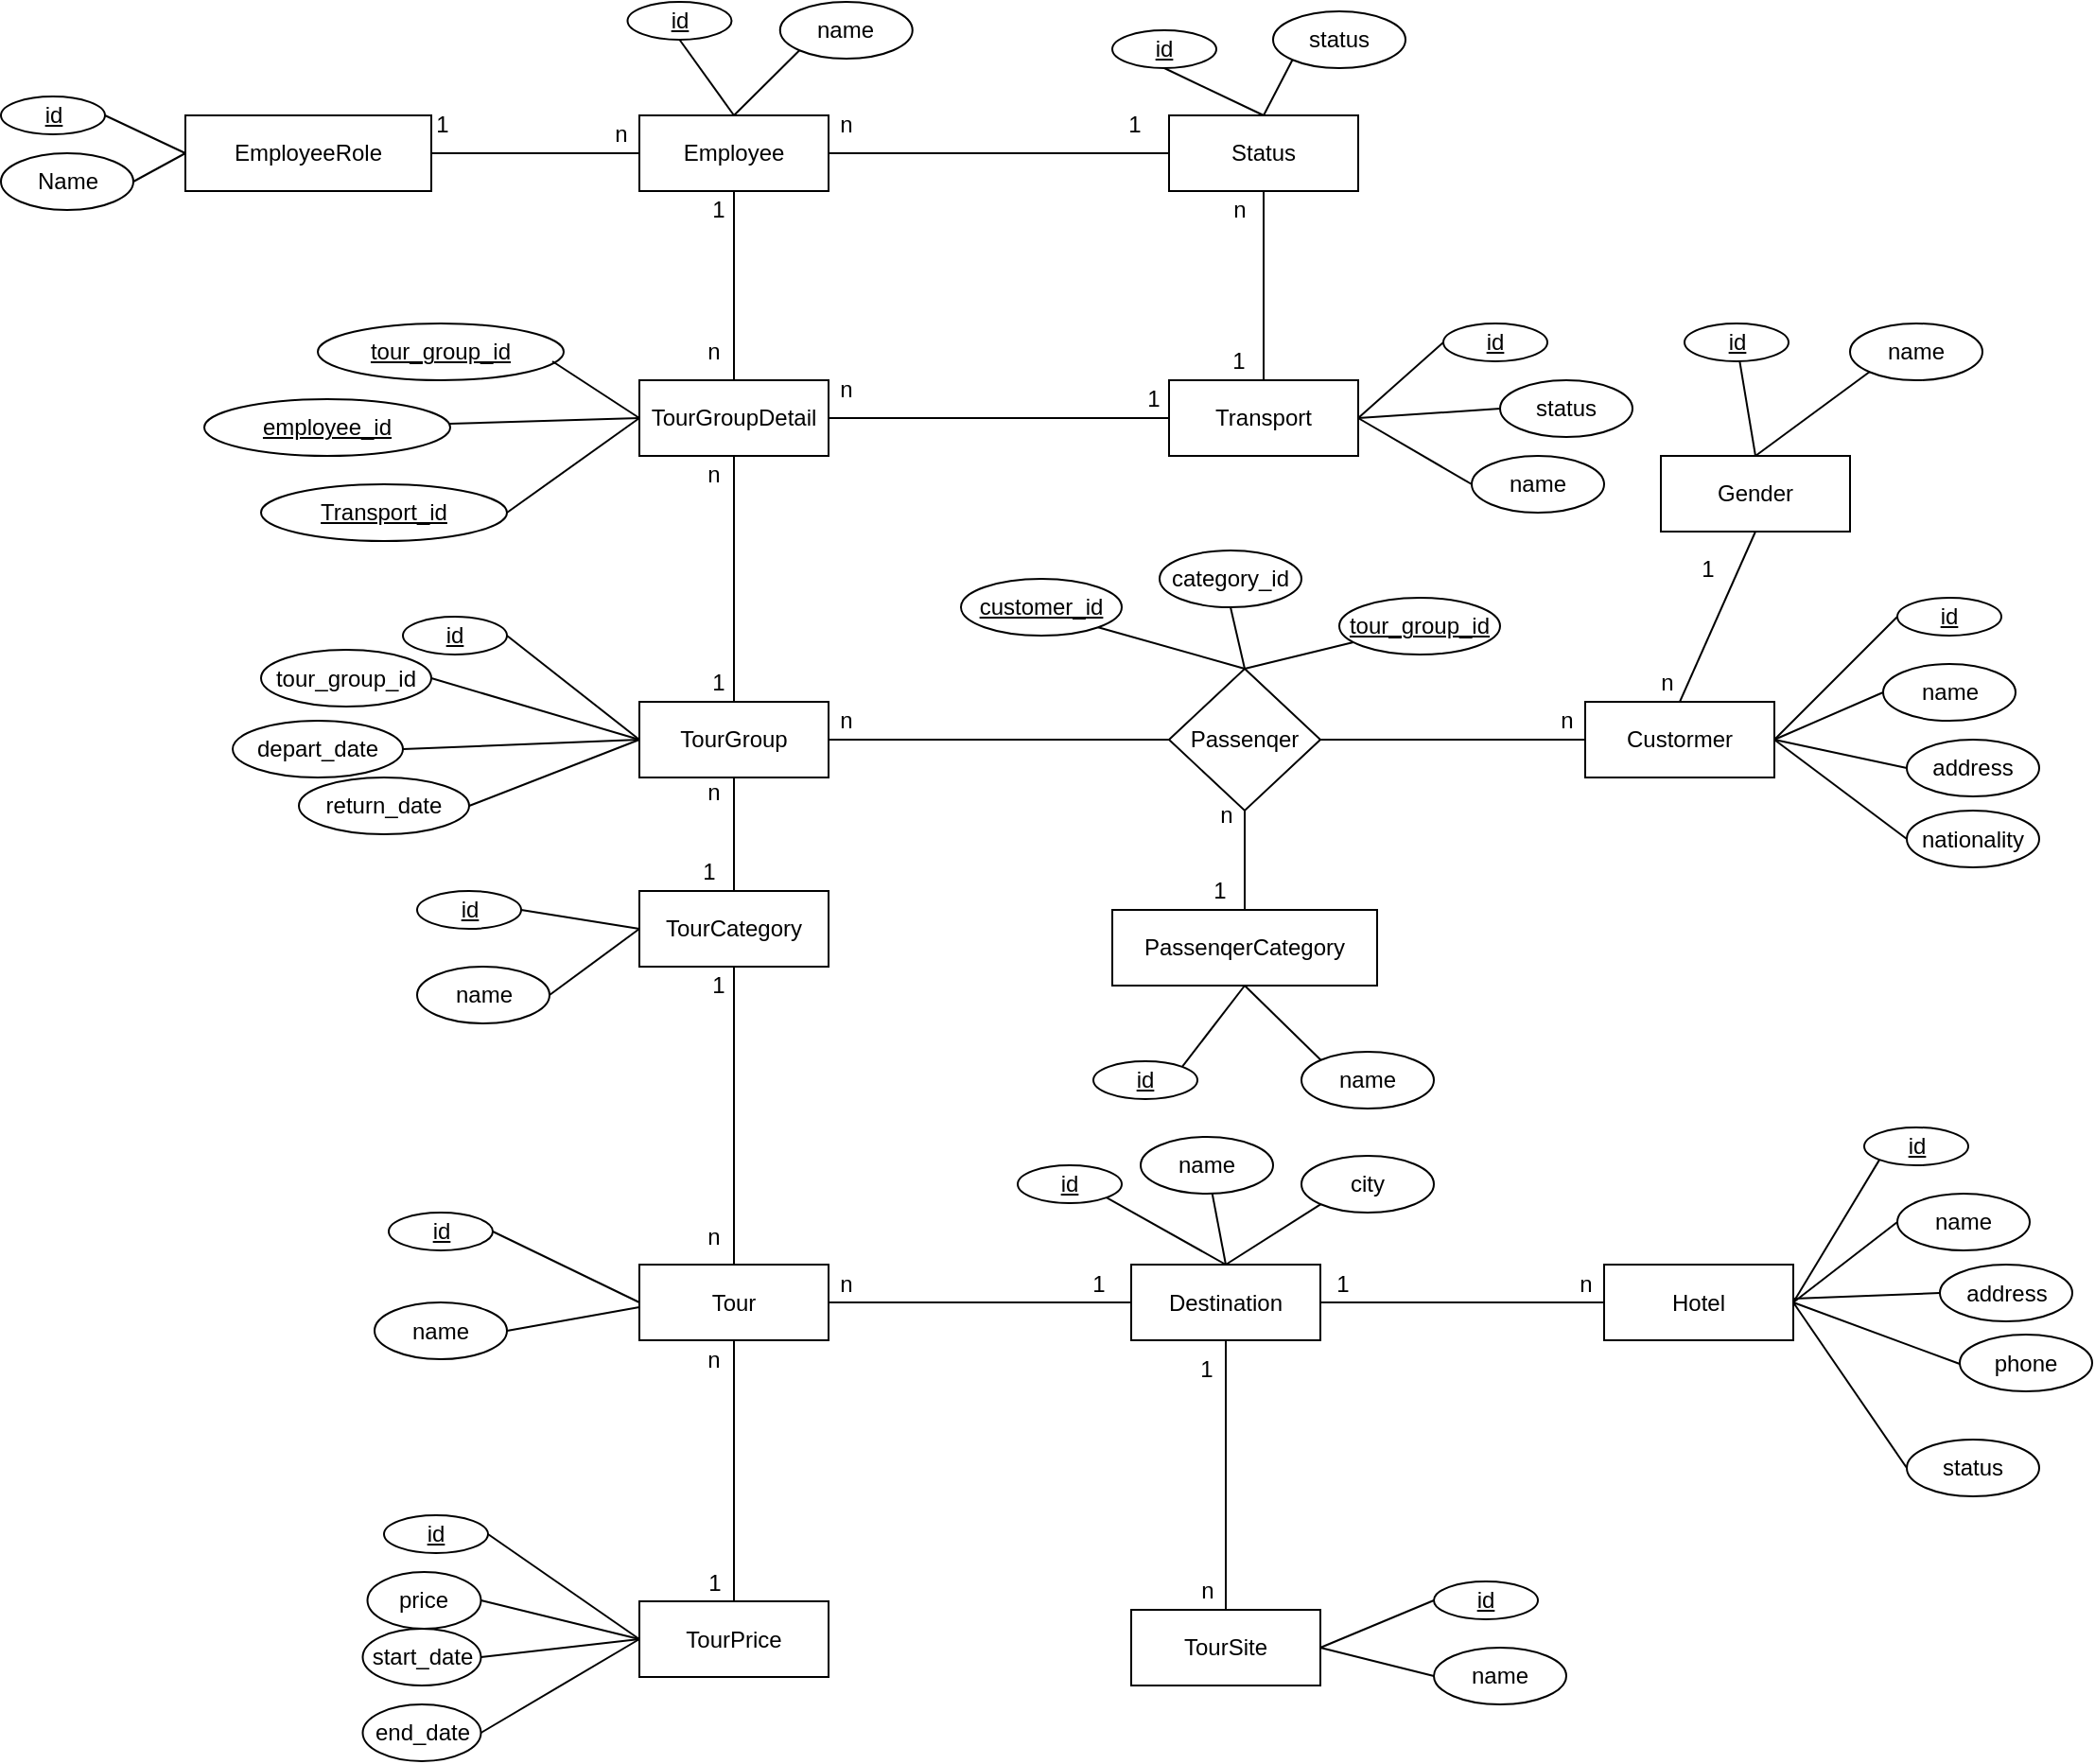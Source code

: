 <mxfile version="13.9.9" type="device"><diagram id="Nr73TptxRaMw00G4lvVd" name="Page-1"><mxGraphModel dx="2272" dy="832" grid="1" gridSize="10" guides="1" tooltips="1" connect="1" arrows="1" fold="1" page="1" pageScale="1" pageWidth="850" pageHeight="1100" math="0" shadow="0"><root><mxCell id="0"/><mxCell id="1" parent="0"/><mxCell id="Hb4fdN6In7-rIpk6vgz2-19" style="edgeStyle=orthogonalEdgeStyle;rounded=0;orthogonalLoop=1;jettySize=auto;html=1;endArrow=none;endFill=0;" edge="1" parent="1" source="Hb4fdN6In7-rIpk6vgz2-1" target="Hb4fdN6In7-rIpk6vgz2-3"><mxGeometry relative="1" as="geometry"/></mxCell><mxCell id="Hb4fdN6In7-rIpk6vgz2-1" value="EmployeeRole" style="rounded=0;whiteSpace=wrap;html=1;" vertex="1" parent="1"><mxGeometry x="-270" y="290" width="130" height="40" as="geometry"/></mxCell><mxCell id="Hb4fdN6In7-rIpk6vgz2-20" style="edgeStyle=orthogonalEdgeStyle;rounded=0;orthogonalLoop=1;jettySize=auto;html=1;entryX=0;entryY=0.5;entryDx=0;entryDy=0;endArrow=none;endFill=0;" edge="1" parent="1" source="Hb4fdN6In7-rIpk6vgz2-3" target="Hb4fdN6In7-rIpk6vgz2-6"><mxGeometry relative="1" as="geometry"/></mxCell><mxCell id="Hb4fdN6In7-rIpk6vgz2-21" style="edgeStyle=orthogonalEdgeStyle;rounded=0;orthogonalLoop=1;jettySize=auto;html=1;entryX=0.5;entryY=0;entryDx=0;entryDy=0;endArrow=none;endFill=0;" edge="1" parent="1" source="Hb4fdN6In7-rIpk6vgz2-3" target="Hb4fdN6In7-rIpk6vgz2-5"><mxGeometry relative="1" as="geometry"/></mxCell><mxCell id="Hb4fdN6In7-rIpk6vgz2-3" value="Employee" style="rounded=0;whiteSpace=wrap;html=1;" vertex="1" parent="1"><mxGeometry x="-30" y="290" width="100" height="40" as="geometry"/></mxCell><mxCell id="Hb4fdN6In7-rIpk6vgz2-22" style="edgeStyle=orthogonalEdgeStyle;rounded=0;orthogonalLoop=1;jettySize=auto;html=1;endArrow=none;endFill=0;" edge="1" parent="1" source="Hb4fdN6In7-rIpk6vgz2-5" target="Hb4fdN6In7-rIpk6vgz2-8"><mxGeometry relative="1" as="geometry"/></mxCell><mxCell id="Hb4fdN6In7-rIpk6vgz2-23" style="edgeStyle=orthogonalEdgeStyle;rounded=0;orthogonalLoop=1;jettySize=auto;html=1;endArrow=none;endFill=0;" edge="1" parent="1" source="Hb4fdN6In7-rIpk6vgz2-5" target="Hb4fdN6In7-rIpk6vgz2-7"><mxGeometry relative="1" as="geometry"/></mxCell><mxCell id="Hb4fdN6In7-rIpk6vgz2-5" value="TourGroupDetail" style="rounded=0;whiteSpace=wrap;html=1;" vertex="1" parent="1"><mxGeometry x="-30" y="430" width="100" height="40" as="geometry"/></mxCell><mxCell id="Hb4fdN6In7-rIpk6vgz2-6" value="Status" style="rounded=0;whiteSpace=wrap;html=1;" vertex="1" parent="1"><mxGeometry x="250" y="290" width="100" height="40" as="geometry"/></mxCell><mxCell id="Hb4fdN6In7-rIpk6vgz2-24" style="edgeStyle=orthogonalEdgeStyle;rounded=0;orthogonalLoop=1;jettySize=auto;html=1;endArrow=none;endFill=0;" edge="1" parent="1" source="Hb4fdN6In7-rIpk6vgz2-7" target="Hb4fdN6In7-rIpk6vgz2-6"><mxGeometry relative="1" as="geometry"/></mxCell><mxCell id="Hb4fdN6In7-rIpk6vgz2-7" value="Transport" style="rounded=0;whiteSpace=wrap;html=1;" vertex="1" parent="1"><mxGeometry x="250" y="430" width="100" height="40" as="geometry"/></mxCell><mxCell id="Hb4fdN6In7-rIpk6vgz2-96" style="edgeStyle=orthogonalEdgeStyle;rounded=0;orthogonalLoop=1;jettySize=auto;html=1;endArrow=none;endFill=0;" edge="1" parent="1" source="Hb4fdN6In7-rIpk6vgz2-8" target="Hb4fdN6In7-rIpk6vgz2-58"><mxGeometry relative="1" as="geometry"/></mxCell><mxCell id="Hb4fdN6In7-rIpk6vgz2-105" style="edgeStyle=orthogonalEdgeStyle;rounded=0;orthogonalLoop=1;jettySize=auto;html=1;endArrow=none;endFill=0;" edge="1" parent="1" source="Hb4fdN6In7-rIpk6vgz2-8" target="Hb4fdN6In7-rIpk6vgz2-12"><mxGeometry relative="1" as="geometry"/></mxCell><mxCell id="Hb4fdN6In7-rIpk6vgz2-8" value="TourGroup" style="rounded=0;whiteSpace=wrap;html=1;" vertex="1" parent="1"><mxGeometry x="-30" y="600" width="100" height="40" as="geometry"/></mxCell><mxCell id="Hb4fdN6In7-rIpk6vgz2-9" value="Gender" style="rounded=0;whiteSpace=wrap;html=1;" vertex="1" parent="1"><mxGeometry x="510" y="470" width="100" height="40" as="geometry"/></mxCell><mxCell id="Hb4fdN6In7-rIpk6vgz2-97" style="edgeStyle=orthogonalEdgeStyle;rounded=0;orthogonalLoop=1;jettySize=auto;html=1;entryX=1;entryY=0.5;entryDx=0;entryDy=0;endArrow=none;endFill=0;" edge="1" parent="1" source="Hb4fdN6In7-rIpk6vgz2-11" target="Hb4fdN6In7-rIpk6vgz2-58"><mxGeometry relative="1" as="geometry"/></mxCell><mxCell id="Hb4fdN6In7-rIpk6vgz2-11" value="Custormer" style="rounded=0;whiteSpace=wrap;html=1;" vertex="1" parent="1"><mxGeometry x="470" y="600" width="100" height="40" as="geometry"/></mxCell><mxCell id="Hb4fdN6In7-rIpk6vgz2-110" style="edgeStyle=orthogonalEdgeStyle;rounded=0;orthogonalLoop=1;jettySize=auto;html=1;endArrow=none;endFill=0;" edge="1" parent="1" source="Hb4fdN6In7-rIpk6vgz2-12" target="Hb4fdN6In7-rIpk6vgz2-14"><mxGeometry relative="1" as="geometry"/></mxCell><mxCell id="Hb4fdN6In7-rIpk6vgz2-12" value="TourCategory" style="rounded=0;whiteSpace=wrap;html=1;" vertex="1" parent="1"><mxGeometry x="-30" y="700" width="100" height="40" as="geometry"/></mxCell><mxCell id="Hb4fdN6In7-rIpk6vgz2-13" value="PassenqerCategory" style="rounded=0;whiteSpace=wrap;html=1;" vertex="1" parent="1"><mxGeometry x="220" y="710" width="140" height="40" as="geometry"/></mxCell><mxCell id="Hb4fdN6In7-rIpk6vgz2-147" style="edgeStyle=orthogonalEdgeStyle;rounded=0;orthogonalLoop=1;jettySize=auto;html=1;endArrow=none;endFill=0;" edge="1" parent="1" source="Hb4fdN6In7-rIpk6vgz2-14" target="Hb4fdN6In7-rIpk6vgz2-15"><mxGeometry relative="1" as="geometry"/></mxCell><mxCell id="Hb4fdN6In7-rIpk6vgz2-161" style="edgeStyle=orthogonalEdgeStyle;rounded=0;orthogonalLoop=1;jettySize=auto;html=1;endArrow=none;endFill=0;" edge="1" parent="1" source="Hb4fdN6In7-rIpk6vgz2-14" target="Hb4fdN6In7-rIpk6vgz2-18"><mxGeometry relative="1" as="geometry"/></mxCell><mxCell id="Hb4fdN6In7-rIpk6vgz2-14" value="Tour" style="rounded=0;whiteSpace=wrap;html=1;" vertex="1" parent="1"><mxGeometry x="-30" y="897.5" width="100" height="40" as="geometry"/></mxCell><mxCell id="Hb4fdN6In7-rIpk6vgz2-148" style="edgeStyle=orthogonalEdgeStyle;rounded=0;orthogonalLoop=1;jettySize=auto;html=1;entryX=0;entryY=0.5;entryDx=0;entryDy=0;endArrow=none;endFill=0;" edge="1" parent="1" source="Hb4fdN6In7-rIpk6vgz2-15" target="Hb4fdN6In7-rIpk6vgz2-16"><mxGeometry relative="1" as="geometry"/></mxCell><mxCell id="Hb4fdN6In7-rIpk6vgz2-164" style="edgeStyle=orthogonalEdgeStyle;rounded=0;orthogonalLoop=1;jettySize=auto;html=1;entryX=0.5;entryY=0;entryDx=0;entryDy=0;endArrow=none;endFill=0;" edge="1" parent="1" source="Hb4fdN6In7-rIpk6vgz2-15" target="Hb4fdN6In7-rIpk6vgz2-17"><mxGeometry relative="1" as="geometry"/></mxCell><mxCell id="Hb4fdN6In7-rIpk6vgz2-15" value="Destination" style="rounded=0;whiteSpace=wrap;html=1;" vertex="1" parent="1"><mxGeometry x="230" y="897.5" width="100" height="40" as="geometry"/></mxCell><mxCell id="Hb4fdN6In7-rIpk6vgz2-16" value="Hotel" style="rounded=0;whiteSpace=wrap;html=1;" vertex="1" parent="1"><mxGeometry x="480" y="897.5" width="100" height="40" as="geometry"/></mxCell><mxCell id="Hb4fdN6In7-rIpk6vgz2-17" value="TourSite" style="rounded=0;whiteSpace=wrap;html=1;" vertex="1" parent="1"><mxGeometry x="230" y="1080" width="100" height="40" as="geometry"/></mxCell><mxCell id="Hb4fdN6In7-rIpk6vgz2-18" value="TourPrice" style="rounded=0;whiteSpace=wrap;html=1;" vertex="1" parent="1"><mxGeometry x="-30" y="1075.5" width="100" height="40" as="geometry"/></mxCell><mxCell id="Hb4fdN6In7-rIpk6vgz2-25" value="&lt;u&gt;id&lt;/u&gt;" style="ellipse;whiteSpace=wrap;html=1;" vertex="1" parent="1"><mxGeometry x="-367.5" y="280" width="55" height="20" as="geometry"/></mxCell><mxCell id="Hb4fdN6In7-rIpk6vgz2-26" value="Name" style="ellipse;whiteSpace=wrap;html=1;" vertex="1" parent="1"><mxGeometry x="-367.5" y="310" width="70" height="30" as="geometry"/></mxCell><mxCell id="Hb4fdN6In7-rIpk6vgz2-28" value="name" style="ellipse;whiteSpace=wrap;html=1;" vertex="1" parent="1"><mxGeometry x="44.38" y="230" width="70" height="30" as="geometry"/></mxCell><mxCell id="Hb4fdN6In7-rIpk6vgz2-31" value="&lt;u&gt;id&lt;/u&gt;" style="ellipse;whiteSpace=wrap;html=1;" vertex="1" parent="1"><mxGeometry x="220" y="245" width="55" height="20" as="geometry"/></mxCell><mxCell id="Hb4fdN6In7-rIpk6vgz2-32" value="status" style="ellipse;whiteSpace=wrap;html=1;" vertex="1" parent="1"><mxGeometry x="305" y="235" width="70" height="30" as="geometry"/></mxCell><mxCell id="Hb4fdN6In7-rIpk6vgz2-33" value="&lt;u&gt;tour_group_id&lt;/u&gt;" style="ellipse;whiteSpace=wrap;html=1;" vertex="1" parent="1"><mxGeometry x="-200" y="400" width="130" height="30" as="geometry"/></mxCell><mxCell id="Hb4fdN6In7-rIpk6vgz2-34" value="&lt;u&gt;employee_id&lt;/u&gt;" style="ellipse;whiteSpace=wrap;html=1;" vertex="1" parent="1"><mxGeometry x="-260" y="440" width="130" height="30" as="geometry"/></mxCell><mxCell id="Hb4fdN6In7-rIpk6vgz2-35" value="&lt;u&gt;Transport_id&lt;/u&gt;" style="ellipse;whiteSpace=wrap;html=1;" vertex="1" parent="1"><mxGeometry x="-230" y="485" width="130" height="30" as="geometry"/></mxCell><mxCell id="Hb4fdN6In7-rIpk6vgz2-36" value="&lt;u&gt;id&lt;/u&gt;" style="ellipse;whiteSpace=wrap;html=1;" vertex="1" parent="1"><mxGeometry x="-36.25" y="230" width="55" height="20" as="geometry"/></mxCell><mxCell id="Hb4fdN6In7-rIpk6vgz2-37" value="status" style="ellipse;whiteSpace=wrap;html=1;" vertex="1" parent="1"><mxGeometry x="425" y="430" width="70" height="30" as="geometry"/></mxCell><mxCell id="Hb4fdN6In7-rIpk6vgz2-38" value="&lt;u&gt;id&lt;/u&gt;" style="ellipse;whiteSpace=wrap;html=1;" vertex="1" parent="1"><mxGeometry x="395" y="400" width="55" height="20" as="geometry"/></mxCell><mxCell id="Hb4fdN6In7-rIpk6vgz2-39" value="name" style="ellipse;whiteSpace=wrap;html=1;" vertex="1" parent="1"><mxGeometry x="410" y="470" width="70" height="30" as="geometry"/></mxCell><mxCell id="Hb4fdN6In7-rIpk6vgz2-42" value="" style="endArrow=none;html=1;exitX=1;exitY=0.5;exitDx=0;exitDy=0;entryX=0;entryY=0.5;entryDx=0;entryDy=0;" edge="1" parent="1" source="Hb4fdN6In7-rIpk6vgz2-25" target="Hb4fdN6In7-rIpk6vgz2-1"><mxGeometry width="50" height="50" relative="1" as="geometry"><mxPoint x="280" y="500" as="sourcePoint"/><mxPoint x="330" y="450" as="targetPoint"/></mxGeometry></mxCell><mxCell id="Hb4fdN6In7-rIpk6vgz2-43" value="" style="endArrow=none;html=1;exitX=1;exitY=0.5;exitDx=0;exitDy=0;entryX=0;entryY=0.5;entryDx=0;entryDy=0;" edge="1" parent="1" source="Hb4fdN6In7-rIpk6vgz2-26" target="Hb4fdN6In7-rIpk6vgz2-1"><mxGeometry width="50" height="50" relative="1" as="geometry"><mxPoint x="-287.5" y="285" as="sourcePoint"/><mxPoint x="-260" y="320" as="targetPoint"/></mxGeometry></mxCell><mxCell id="Hb4fdN6In7-rIpk6vgz2-44" value="" style="endArrow=none;html=1;exitX=0.5;exitY=0;exitDx=0;exitDy=0;entryX=0.5;entryY=1;entryDx=0;entryDy=0;" edge="1" parent="1" source="Hb4fdN6In7-rIpk6vgz2-3" target="Hb4fdN6In7-rIpk6vgz2-36"><mxGeometry width="50" height="50" relative="1" as="geometry"><mxPoint x="-302.5" y="300" as="sourcePoint"/><mxPoint x="-260" y="320" as="targetPoint"/></mxGeometry></mxCell><mxCell id="Hb4fdN6In7-rIpk6vgz2-45" value="" style="endArrow=none;html=1;exitX=0.5;exitY=0;exitDx=0;exitDy=0;entryX=0;entryY=1;entryDx=0;entryDy=0;" edge="1" parent="1" source="Hb4fdN6In7-rIpk6vgz2-3" target="Hb4fdN6In7-rIpk6vgz2-28"><mxGeometry width="50" height="50" relative="1" as="geometry"><mxPoint x="30" y="300" as="sourcePoint"/><mxPoint x="-45" y="280" as="targetPoint"/></mxGeometry></mxCell><mxCell id="Hb4fdN6In7-rIpk6vgz2-49" value="" style="endArrow=none;html=1;exitX=0.5;exitY=0;exitDx=0;exitDy=0;entryX=0.5;entryY=1;entryDx=0;entryDy=0;" edge="1" parent="1" source="Hb4fdN6In7-rIpk6vgz2-6" target="Hb4fdN6In7-rIpk6vgz2-31"><mxGeometry width="50" height="50" relative="1" as="geometry"><mxPoint x="40" y="310" as="sourcePoint"/><mxPoint x="55" y="270" as="targetPoint"/></mxGeometry></mxCell><mxCell id="Hb4fdN6In7-rIpk6vgz2-50" value="" style="endArrow=none;html=1;entryX=0;entryY=1;entryDx=0;entryDy=0;" edge="1" parent="1" target="Hb4fdN6In7-rIpk6vgz2-32"><mxGeometry width="50" height="50" relative="1" as="geometry"><mxPoint x="300" y="290" as="sourcePoint"/><mxPoint x="257.5" y="275" as="targetPoint"/></mxGeometry></mxCell><mxCell id="Hb4fdN6In7-rIpk6vgz2-51" value="" style="endArrow=none;html=1;entryX=1;entryY=0.5;entryDx=0;entryDy=0;exitX=0;exitY=0.5;exitDx=0;exitDy=0;" edge="1" parent="1" source="Hb4fdN6In7-rIpk6vgz2-38" target="Hb4fdN6In7-rIpk6vgz2-7"><mxGeometry width="50" height="50" relative="1" as="geometry"><mxPoint x="360" y="370" as="sourcePoint"/><mxPoint x="267.5" y="285" as="targetPoint"/></mxGeometry></mxCell><mxCell id="Hb4fdN6In7-rIpk6vgz2-52" value="" style="endArrow=none;html=1;entryX=1;entryY=0.5;entryDx=0;entryDy=0;exitX=0;exitY=0.5;exitDx=0;exitDy=0;" edge="1" parent="1" source="Hb4fdN6In7-rIpk6vgz2-37" target="Hb4fdN6In7-rIpk6vgz2-7"><mxGeometry width="50" height="50" relative="1" as="geometry"><mxPoint x="405" y="420" as="sourcePoint"/><mxPoint x="360" y="460" as="targetPoint"/></mxGeometry></mxCell><mxCell id="Hb4fdN6In7-rIpk6vgz2-53" value="" style="endArrow=none;html=1;entryX=1;entryY=0.5;entryDx=0;entryDy=0;exitX=0;exitY=0.5;exitDx=0;exitDy=0;" edge="1" parent="1" source="Hb4fdN6In7-rIpk6vgz2-39" target="Hb4fdN6In7-rIpk6vgz2-7"><mxGeometry width="50" height="50" relative="1" as="geometry"><mxPoint x="435" y="455" as="sourcePoint"/><mxPoint x="360" y="460" as="targetPoint"/></mxGeometry></mxCell><mxCell id="Hb4fdN6In7-rIpk6vgz2-54" value="" style="endArrow=none;html=1;exitX=0;exitY=0.5;exitDx=0;exitDy=0;entryX=0.954;entryY=0.667;entryDx=0;entryDy=0;entryPerimeter=0;" edge="1" parent="1" source="Hb4fdN6In7-rIpk6vgz2-5" target="Hb4fdN6In7-rIpk6vgz2-33"><mxGeometry width="50" height="50" relative="1" as="geometry"><mxPoint x="30" y="300" as="sourcePoint"/><mxPoint x="-45" y="280" as="targetPoint"/></mxGeometry></mxCell><mxCell id="Hb4fdN6In7-rIpk6vgz2-55" value="" style="endArrow=none;html=1;exitX=0;exitY=0.5;exitDx=0;exitDy=0;" edge="1" parent="1" source="Hb4fdN6In7-rIpk6vgz2-5" target="Hb4fdN6In7-rIpk6vgz2-34"><mxGeometry width="50" height="50" relative="1" as="geometry"><mxPoint x="-20" y="460" as="sourcePoint"/><mxPoint x="-65.98" y="430.01" as="targetPoint"/></mxGeometry></mxCell><mxCell id="Hb4fdN6In7-rIpk6vgz2-56" value="" style="endArrow=none;html=1;entryX=1;entryY=0.5;entryDx=0;entryDy=0;" edge="1" parent="1" target="Hb4fdN6In7-rIpk6vgz2-35"><mxGeometry width="50" height="50" relative="1" as="geometry"><mxPoint x="-30" y="450" as="sourcePoint"/><mxPoint x="-120.553" y="463.047" as="targetPoint"/></mxGeometry></mxCell><mxCell id="Hb4fdN6In7-rIpk6vgz2-118" style="edgeStyle=orthogonalEdgeStyle;rounded=0;orthogonalLoop=1;jettySize=auto;html=1;endArrow=none;endFill=0;" edge="1" parent="1" source="Hb4fdN6In7-rIpk6vgz2-58" target="Hb4fdN6In7-rIpk6vgz2-13"><mxGeometry relative="1" as="geometry"/></mxCell><mxCell id="Hb4fdN6In7-rIpk6vgz2-58" value="&lt;span&gt;Passenqer&lt;/span&gt;" style="rhombus;whiteSpace=wrap;html=1;" vertex="1" parent="1"><mxGeometry x="250" y="582.5" width="80" height="75" as="geometry"/></mxCell><mxCell id="Hb4fdN6In7-rIpk6vgz2-60" value="&lt;u&gt;id&lt;/u&gt;" style="ellipse;whiteSpace=wrap;html=1;" vertex="1" parent="1"><mxGeometry x="-155" y="555" width="55" height="20" as="geometry"/></mxCell><mxCell id="Hb4fdN6In7-rIpk6vgz2-61" value="tour_group_id" style="ellipse;whiteSpace=wrap;html=1;" vertex="1" parent="1"><mxGeometry x="-230" y="572.5" width="90" height="30" as="geometry"/></mxCell><mxCell id="Hb4fdN6In7-rIpk6vgz2-62" value="depart_date" style="ellipse;whiteSpace=wrap;html=1;" vertex="1" parent="1"><mxGeometry x="-245" y="610" width="90" height="30" as="geometry"/></mxCell><mxCell id="Hb4fdN6In7-rIpk6vgz2-63" value="return_date" style="ellipse;whiteSpace=wrap;html=1;" vertex="1" parent="1"><mxGeometry x="-210" y="640" width="90" height="30" as="geometry"/></mxCell><mxCell id="Hb4fdN6In7-rIpk6vgz2-64" value="&lt;u&gt;id&lt;/u&gt;" style="ellipse;whiteSpace=wrap;html=1;" vertex="1" parent="1"><mxGeometry x="635" y="545" width="55" height="20" as="geometry"/></mxCell><mxCell id="Hb4fdN6In7-rIpk6vgz2-66" value="name" style="ellipse;whiteSpace=wrap;html=1;" vertex="1" parent="1"><mxGeometry x="627.5" y="580" width="70" height="30" as="geometry"/></mxCell><mxCell id="Hb4fdN6In7-rIpk6vgz2-68" value="address" style="ellipse;whiteSpace=wrap;html=1;" vertex="1" parent="1"><mxGeometry x="640" y="620" width="70" height="30" as="geometry"/></mxCell><mxCell id="Hb4fdN6In7-rIpk6vgz2-69" value="nationality" style="ellipse;whiteSpace=wrap;html=1;" vertex="1" parent="1"><mxGeometry x="640" y="657.5" width="70" height="30" as="geometry"/></mxCell><mxCell id="Hb4fdN6In7-rIpk6vgz2-71" value="&lt;u&gt;id&lt;/u&gt;" style="ellipse;whiteSpace=wrap;html=1;" vertex="1" parent="1"><mxGeometry x="522.5" y="400" width="55" height="20" as="geometry"/></mxCell><mxCell id="Hb4fdN6In7-rIpk6vgz2-72" value="name" style="ellipse;whiteSpace=wrap;html=1;" vertex="1" parent="1"><mxGeometry x="610" y="400" width="70" height="30" as="geometry"/></mxCell><mxCell id="Hb4fdN6In7-rIpk6vgz2-73" value="&lt;u&gt;customer_id&lt;/u&gt;" style="ellipse;whiteSpace=wrap;html=1;" vertex="1" parent="1"><mxGeometry x="140" y="535" width="85" height="30" as="geometry"/></mxCell><mxCell id="Hb4fdN6In7-rIpk6vgz2-74" value="&lt;u&gt;tour_group_id&lt;/u&gt;" style="ellipse;whiteSpace=wrap;html=1;" vertex="1" parent="1"><mxGeometry x="340" y="545" width="85" height="30" as="geometry"/></mxCell><mxCell id="Hb4fdN6In7-rIpk6vgz2-75" value="category_id" style="ellipse;whiteSpace=wrap;html=1;" vertex="1" parent="1"><mxGeometry x="245" y="520" width="75" height="30" as="geometry"/></mxCell><mxCell id="Hb4fdN6In7-rIpk6vgz2-76" value="&lt;u&gt;id&lt;/u&gt;" style="ellipse;whiteSpace=wrap;html=1;" vertex="1" parent="1"><mxGeometry x="-147.5" y="700" width="55" height="20" as="geometry"/></mxCell><mxCell id="Hb4fdN6In7-rIpk6vgz2-77" value="name" style="ellipse;whiteSpace=wrap;html=1;" vertex="1" parent="1"><mxGeometry x="-147.5" y="740" width="70" height="30" as="geometry"/></mxCell><mxCell id="Hb4fdN6In7-rIpk6vgz2-78" value="&lt;u&gt;id&lt;/u&gt;" style="ellipse;whiteSpace=wrap;html=1;" vertex="1" parent="1"><mxGeometry x="210" y="790" width="55" height="20" as="geometry"/></mxCell><mxCell id="Hb4fdN6In7-rIpk6vgz2-79" value="name" style="ellipse;whiteSpace=wrap;html=1;" vertex="1" parent="1"><mxGeometry x="320" y="785" width="70" height="30" as="geometry"/></mxCell><mxCell id="Hb4fdN6In7-rIpk6vgz2-80" value="&lt;u&gt;id&lt;/u&gt;" style="ellipse;whiteSpace=wrap;html=1;" vertex="1" parent="1"><mxGeometry x="617.5" y="825" width="55" height="20" as="geometry"/></mxCell><mxCell id="Hb4fdN6In7-rIpk6vgz2-81" value="name" style="ellipse;whiteSpace=wrap;html=1;" vertex="1" parent="1"><mxGeometry x="635" y="860" width="70" height="30" as="geometry"/></mxCell><mxCell id="Hb4fdN6In7-rIpk6vgz2-82" value="address" style="ellipse;whiteSpace=wrap;html=1;" vertex="1" parent="1"><mxGeometry x="657.5" y="897.5" width="70" height="30" as="geometry"/></mxCell><mxCell id="Hb4fdN6In7-rIpk6vgz2-83" value="phone" style="ellipse;whiteSpace=wrap;html=1;" vertex="1" parent="1"><mxGeometry x="668" y="934.5" width="70" height="30" as="geometry"/></mxCell><mxCell id="Hb4fdN6In7-rIpk6vgz2-84" value="status" style="ellipse;whiteSpace=wrap;html=1;" vertex="1" parent="1"><mxGeometry x="640" y="990" width="70" height="30" as="geometry"/></mxCell><mxCell id="Hb4fdN6In7-rIpk6vgz2-88" value="name" style="ellipse;whiteSpace=wrap;html=1;" vertex="1" parent="1"><mxGeometry x="235" y="830" width="70" height="30" as="geometry"/></mxCell><mxCell id="Hb4fdN6In7-rIpk6vgz2-89" value="&lt;u&gt;id&lt;/u&gt;" style="ellipse;whiteSpace=wrap;html=1;" vertex="1" parent="1"><mxGeometry x="170" y="845" width="55" height="20" as="geometry"/></mxCell><mxCell id="Hb4fdN6In7-rIpk6vgz2-90" value="city" style="ellipse;whiteSpace=wrap;html=1;" vertex="1" parent="1"><mxGeometry x="320" y="840" width="70" height="30" as="geometry"/></mxCell><mxCell id="Hb4fdN6In7-rIpk6vgz2-91" value="" style="endArrow=none;html=1;entryX=1;entryY=0.5;entryDx=0;entryDy=0;exitX=0;exitY=0.5;exitDx=0;exitDy=0;" edge="1" parent="1" source="Hb4fdN6In7-rIpk6vgz2-8" target="Hb4fdN6In7-rIpk6vgz2-60"><mxGeometry width="50" height="50" relative="1" as="geometry"><mxPoint x="-20" y="460" as="sourcePoint"/><mxPoint x="-90" y="510" as="targetPoint"/></mxGeometry></mxCell><mxCell id="Hb4fdN6In7-rIpk6vgz2-92" value="" style="endArrow=none;html=1;entryX=1;entryY=0.5;entryDx=0;entryDy=0;" edge="1" parent="1" target="Hb4fdN6In7-rIpk6vgz2-61"><mxGeometry width="50" height="50" relative="1" as="geometry"><mxPoint x="-30" y="620" as="sourcePoint"/><mxPoint x="-100" y="590" as="targetPoint"/></mxGeometry></mxCell><mxCell id="Hb4fdN6In7-rIpk6vgz2-93" value="" style="endArrow=none;html=1;entryX=1;entryY=0.5;entryDx=0;entryDy=0;exitX=0;exitY=0.5;exitDx=0;exitDy=0;" edge="1" parent="1" source="Hb4fdN6In7-rIpk6vgz2-8" target="Hb4fdN6In7-rIpk6vgz2-62"><mxGeometry width="50" height="50" relative="1" as="geometry"><mxPoint x="-20" y="630" as="sourcePoint"/><mxPoint x="-100" y="625" as="targetPoint"/></mxGeometry></mxCell><mxCell id="Hb4fdN6In7-rIpk6vgz2-94" value="" style="endArrow=none;html=1;entryX=1;entryY=0.5;entryDx=0;entryDy=0;exitX=0;exitY=0.5;exitDx=0;exitDy=0;" edge="1" parent="1" source="Hb4fdN6In7-rIpk6vgz2-8" target="Hb4fdN6In7-rIpk6vgz2-63"><mxGeometry width="50" height="50" relative="1" as="geometry"><mxPoint x="-20" y="630" as="sourcePoint"/><mxPoint x="-90" y="665" as="targetPoint"/></mxGeometry></mxCell><mxCell id="Hb4fdN6In7-rIpk6vgz2-98" value="" style="endArrow=none;html=1;entryX=1;entryY=1;entryDx=0;entryDy=0;exitX=0.5;exitY=0;exitDx=0;exitDy=0;" edge="1" parent="1" source="Hb4fdN6In7-rIpk6vgz2-58" target="Hb4fdN6In7-rIpk6vgz2-73"><mxGeometry width="50" height="50" relative="1" as="geometry"><mxPoint x="-20" y="630" as="sourcePoint"/><mxPoint x="-90" y="575" as="targetPoint"/></mxGeometry></mxCell><mxCell id="Hb4fdN6In7-rIpk6vgz2-99" value="" style="endArrow=none;html=1;entryX=0.5;entryY=1;entryDx=0;entryDy=0;exitX=0.5;exitY=0;exitDx=0;exitDy=0;" edge="1" parent="1" source="Hb4fdN6In7-rIpk6vgz2-58" target="Hb4fdN6In7-rIpk6vgz2-75"><mxGeometry width="50" height="50" relative="1" as="geometry"><mxPoint x="300" y="592.5" as="sourcePoint"/><mxPoint x="222.374" y="570.669" as="targetPoint"/></mxGeometry></mxCell><mxCell id="Hb4fdN6In7-rIpk6vgz2-100" value="" style="endArrow=none;html=1;exitX=0.5;exitY=0;exitDx=0;exitDy=0;" edge="1" parent="1" source="Hb4fdN6In7-rIpk6vgz2-58" target="Hb4fdN6In7-rIpk6vgz2-74"><mxGeometry width="50" height="50" relative="1" as="geometry"><mxPoint x="300" y="592.5" as="sourcePoint"/><mxPoint x="282.5" y="570" as="targetPoint"/></mxGeometry></mxCell><mxCell id="Hb4fdN6In7-rIpk6vgz2-101" value="" style="endArrow=none;html=1;exitX=0.5;exitY=0;exitDx=0;exitDy=0;entryX=0.5;entryY=1;entryDx=0;entryDy=0;" edge="1" parent="1" source="Hb4fdN6In7-rIpk6vgz2-11" target="Hb4fdN6In7-rIpk6vgz2-9"><mxGeometry width="50" height="50" relative="1" as="geometry"><mxPoint x="300" y="592.5" as="sourcePoint"/><mxPoint x="357.315" y="578.414" as="targetPoint"/></mxGeometry></mxCell><mxCell id="Hb4fdN6In7-rIpk6vgz2-102" value="" style="endArrow=none;html=1;exitX=0.5;exitY=0;exitDx=0;exitDy=0;" edge="1" parent="1" source="Hb4fdN6In7-rIpk6vgz2-9" target="Hb4fdN6In7-rIpk6vgz2-71"><mxGeometry width="50" height="50" relative="1" as="geometry"><mxPoint x="530" y="610" as="sourcePoint"/><mxPoint x="670" y="515" as="targetPoint"/></mxGeometry></mxCell><mxCell id="Hb4fdN6In7-rIpk6vgz2-104" value="" style="endArrow=none;html=1;exitX=0.5;exitY=0;exitDx=0;exitDy=0;entryX=0;entryY=1;entryDx=0;entryDy=0;" edge="1" parent="1" source="Hb4fdN6In7-rIpk6vgz2-9" target="Hb4fdN6In7-rIpk6vgz2-72"><mxGeometry width="50" height="50" relative="1" as="geometry"><mxPoint x="670" y="475" as="sourcePoint"/><mxPoint x="644.385" y="439.682" as="targetPoint"/></mxGeometry></mxCell><mxCell id="Hb4fdN6In7-rIpk6vgz2-106" value="" style="endArrow=none;html=1;entryX=1;entryY=0.5;entryDx=0;entryDy=0;exitX=0;exitY=0.5;exitDx=0;exitDy=0;" edge="1" parent="1" source="Hb4fdN6In7-rIpk6vgz2-12" target="Hb4fdN6In7-rIpk6vgz2-76"><mxGeometry width="50" height="50" relative="1" as="geometry"><mxPoint x="-20" y="630" as="sourcePoint"/><mxPoint x="-110" y="665" as="targetPoint"/></mxGeometry></mxCell><mxCell id="Hb4fdN6In7-rIpk6vgz2-107" value="" style="endArrow=none;html=1;entryX=1;entryY=0.5;entryDx=0;entryDy=0;exitX=0;exitY=0.5;exitDx=0;exitDy=0;" edge="1" parent="1" source="Hb4fdN6In7-rIpk6vgz2-12" target="Hb4fdN6In7-rIpk6vgz2-77"><mxGeometry width="50" height="50" relative="1" as="geometry"><mxPoint x="-20" y="810" as="sourcePoint"/><mxPoint x="-75" y="780" as="targetPoint"/></mxGeometry></mxCell><mxCell id="Hb4fdN6In7-rIpk6vgz2-108" value="" style="endArrow=none;html=1;exitX=0.5;exitY=1;exitDx=0;exitDy=0;entryX=1;entryY=0;entryDx=0;entryDy=0;" edge="1" parent="1" source="Hb4fdN6In7-rIpk6vgz2-13" target="Hb4fdN6In7-rIpk6vgz2-78"><mxGeometry width="50" height="50" relative="1" as="geometry"><mxPoint x="300" y="592.5" as="sourcePoint"/><mxPoint x="270" y="800" as="targetPoint"/></mxGeometry></mxCell><mxCell id="Hb4fdN6In7-rIpk6vgz2-109" value="" style="endArrow=none;html=1;entryX=0;entryY=0;entryDx=0;entryDy=0;exitX=0.5;exitY=1;exitDx=0;exitDy=0;" edge="1" parent="1" source="Hb4fdN6In7-rIpk6vgz2-13" target="Hb4fdN6In7-rIpk6vgz2-79"><mxGeometry width="50" height="50" relative="1" as="geometry"><mxPoint x="280.149" y="790" as="sourcePoint"/><mxPoint x="256.766" y="752.136" as="targetPoint"/></mxGeometry></mxCell><mxCell id="Hb4fdN6In7-rIpk6vgz2-113" value="&lt;u&gt;id&lt;/u&gt;" style="ellipse;whiteSpace=wrap;html=1;" vertex="1" parent="1"><mxGeometry x="-162.5" y="870" width="55" height="20" as="geometry"/></mxCell><mxCell id="Hb4fdN6In7-rIpk6vgz2-114" value="name" style="ellipse;whiteSpace=wrap;html=1;" vertex="1" parent="1"><mxGeometry x="-170" y="917.5" width="70" height="30" as="geometry"/></mxCell><mxCell id="Hb4fdN6In7-rIpk6vgz2-120" value="" style="endArrow=none;html=1;entryX=1;entryY=0.5;entryDx=0;entryDy=0;exitX=0;exitY=0.5;exitDx=0;exitDy=0;" edge="1" parent="1" source="Hb4fdN6In7-rIpk6vgz2-14" target="Hb4fdN6In7-rIpk6vgz2-113"><mxGeometry width="50" height="50" relative="1" as="geometry"><mxPoint x="-20" y="730" as="sourcePoint"/><mxPoint x="-82.5" y="720" as="targetPoint"/></mxGeometry></mxCell><mxCell id="Hb4fdN6In7-rIpk6vgz2-121" value="" style="endArrow=none;html=1;entryX=1;entryY=0.5;entryDx=0;entryDy=0;" edge="1" parent="1" target="Hb4fdN6In7-rIpk6vgz2-114"><mxGeometry width="50" height="50" relative="1" as="geometry"><mxPoint x="-30" y="920" as="sourcePoint"/><mxPoint x="-96.25" y="860" as="targetPoint"/></mxGeometry></mxCell><mxCell id="Hb4fdN6In7-rIpk6vgz2-127" value="price" style="ellipse;whiteSpace=wrap;html=1;" vertex="1" parent="1"><mxGeometry x="-173.75" y="1060" width="60" height="30" as="geometry"/></mxCell><mxCell id="Hb4fdN6In7-rIpk6vgz2-128" value="start_date" style="ellipse;whiteSpace=wrap;html=1;" vertex="1" parent="1"><mxGeometry x="-176.25" y="1090" width="62.5" height="30" as="geometry"/></mxCell><mxCell id="Hb4fdN6In7-rIpk6vgz2-129" value="end_date" style="ellipse;whiteSpace=wrap;html=1;" vertex="1" parent="1"><mxGeometry x="-176.25" y="1130" width="62.5" height="30" as="geometry"/></mxCell><mxCell id="Hb4fdN6In7-rIpk6vgz2-131" value="&lt;u&gt;id&lt;/u&gt;" style="ellipse;whiteSpace=wrap;html=1;" vertex="1" parent="1"><mxGeometry x="-165" y="1030" width="55" height="20" as="geometry"/></mxCell><mxCell id="Hb4fdN6In7-rIpk6vgz2-132" value="&lt;u&gt;id&lt;/u&gt;" style="ellipse;whiteSpace=wrap;html=1;" vertex="1" parent="1"><mxGeometry x="390" y="1065" width="55" height="20" as="geometry"/></mxCell><mxCell id="Hb4fdN6In7-rIpk6vgz2-133" value="name" style="ellipse;whiteSpace=wrap;html=1;" vertex="1" parent="1"><mxGeometry x="390" y="1100" width="70" height="30" as="geometry"/></mxCell><mxCell id="Hb4fdN6In7-rIpk6vgz2-135" value="" style="endArrow=none;html=1;exitX=1;exitY=0.5;exitDx=0;exitDy=0;entryX=0;entryY=0.5;entryDx=0;entryDy=0;" edge="1" parent="1" source="Hb4fdN6In7-rIpk6vgz2-11" target="Hb4fdN6In7-rIpk6vgz2-64"><mxGeometry width="50" height="50" relative="1" as="geometry"><mxPoint x="570" y="480" as="sourcePoint"/><mxPoint x="630.251" y="435.607" as="targetPoint"/></mxGeometry></mxCell><mxCell id="Hb4fdN6In7-rIpk6vgz2-136" style="edgeStyle=orthogonalEdgeStyle;rounded=0;orthogonalLoop=1;jettySize=auto;html=1;exitX=0.5;exitY=1;exitDx=0;exitDy=0;endArrow=none;endFill=0;" edge="1" parent="1"><mxGeometry relative="1" as="geometry"><mxPoint x="670" y="687.5" as="sourcePoint"/><mxPoint x="670" y="687.5" as="targetPoint"/></mxGeometry></mxCell><mxCell id="Hb4fdN6In7-rIpk6vgz2-137" value="" style="endArrow=none;html=1;entryX=0;entryY=0.5;entryDx=0;entryDy=0;" edge="1" parent="1" target="Hb4fdN6In7-rIpk6vgz2-66"><mxGeometry width="50" height="50" relative="1" as="geometry"><mxPoint x="570" y="620" as="sourcePoint"/><mxPoint x="645" y="565" as="targetPoint"/></mxGeometry></mxCell><mxCell id="Hb4fdN6In7-rIpk6vgz2-138" value="" style="endArrow=none;html=1;entryX=0;entryY=0.5;entryDx=0;entryDy=0;exitX=1;exitY=0.5;exitDx=0;exitDy=0;" edge="1" parent="1" source="Hb4fdN6In7-rIpk6vgz2-11" target="Hb4fdN6In7-rIpk6vgz2-68"><mxGeometry width="50" height="50" relative="1" as="geometry"><mxPoint x="580" y="630" as="sourcePoint"/><mxPoint x="637.5" y="605" as="targetPoint"/></mxGeometry></mxCell><mxCell id="Hb4fdN6In7-rIpk6vgz2-140" value="" style="endArrow=none;html=1;entryX=0;entryY=0.5;entryDx=0;entryDy=0;fontStyle=1;exitX=1;exitY=0.5;exitDx=0;exitDy=0;" edge="1" parent="1" source="Hb4fdN6In7-rIpk6vgz2-11" target="Hb4fdN6In7-rIpk6vgz2-69"><mxGeometry width="50" height="50" relative="1" as="geometry"><mxPoint x="580" y="630" as="sourcePoint"/><mxPoint x="645" y="682.5" as="targetPoint"/></mxGeometry></mxCell><mxCell id="Hb4fdN6In7-rIpk6vgz2-143" style="edgeStyle=orthogonalEdgeStyle;rounded=0;orthogonalLoop=1;jettySize=auto;html=1;exitX=0.5;exitY=1;exitDx=0;exitDy=0;endArrow=none;endFill=0;" edge="1" parent="1" source="Hb4fdN6In7-rIpk6vgz2-89" target="Hb4fdN6In7-rIpk6vgz2-89"><mxGeometry relative="1" as="geometry"/></mxCell><mxCell id="Hb4fdN6In7-rIpk6vgz2-144" value="" style="endArrow=none;html=1;entryX=1;entryY=1;entryDx=0;entryDy=0;exitX=0.5;exitY=0;exitDx=0;exitDy=0;" edge="1" parent="1" source="Hb4fdN6In7-rIpk6vgz2-15" target="Hb4fdN6In7-rIpk6vgz2-89"><mxGeometry width="50" height="50" relative="1" as="geometry"><mxPoint x="300" y="760" as="sourcePoint"/><mxPoint x="266.766" y="802.864" as="targetPoint"/></mxGeometry></mxCell><mxCell id="Hb4fdN6In7-rIpk6vgz2-145" value="" style="endArrow=none;html=1;exitX=0.5;exitY=0;exitDx=0;exitDy=0;" edge="1" parent="1" source="Hb4fdN6In7-rIpk6vgz2-15" target="Hb4fdN6In7-rIpk6vgz2-88"><mxGeometry width="50" height="50" relative="1" as="geometry"><mxPoint x="261.6" y="910" as="sourcePoint"/><mxPoint x="226.766" y="872.136" as="targetPoint"/></mxGeometry></mxCell><mxCell id="Hb4fdN6In7-rIpk6vgz2-146" value="" style="endArrow=none;html=1;entryX=0;entryY=1;entryDx=0;entryDy=0;exitX=0.5;exitY=0;exitDx=0;exitDy=0;" edge="1" parent="1" source="Hb4fdN6In7-rIpk6vgz2-15" target="Hb4fdN6In7-rIpk6vgz2-90"><mxGeometry width="50" height="50" relative="1" as="geometry"><mxPoint x="280" y="900" as="sourcePoint"/><mxPoint x="226.766" y="872.136" as="targetPoint"/></mxGeometry></mxCell><mxCell id="Hb4fdN6In7-rIpk6vgz2-150" value="" style="endArrow=none;html=1;entryX=0;entryY=1;entryDx=0;entryDy=0;fontStyle=1;exitX=1;exitY=0.5;exitDx=0;exitDy=0;" edge="1" parent="1" source="Hb4fdN6In7-rIpk6vgz2-16" target="Hb4fdN6In7-rIpk6vgz2-80"><mxGeometry width="50" height="50" relative="1" as="geometry"><mxPoint x="580" y="630" as="sourcePoint"/><mxPoint x="637.5" y="720" as="targetPoint"/></mxGeometry></mxCell><mxCell id="Hb4fdN6In7-rIpk6vgz2-151" value="" style="endArrow=none;html=1;entryX=0;entryY=0.5;entryDx=0;entryDy=0;fontStyle=1;exitX=1;exitY=0.5;exitDx=0;exitDy=0;" edge="1" parent="1" source="Hb4fdN6In7-rIpk6vgz2-16" target="Hb4fdN6In7-rIpk6vgz2-81"><mxGeometry width="50" height="50" relative="1" as="geometry"><mxPoint x="590" y="927.5" as="sourcePoint"/><mxPoint x="635.734" y="852.136" as="targetPoint"/></mxGeometry></mxCell><mxCell id="Hb4fdN6In7-rIpk6vgz2-152" value="" style="endArrow=none;html=1;entryX=0;entryY=0.5;entryDx=0;entryDy=0;fontStyle=1;" edge="1" parent="1" source="Hb4fdN6In7-rIpk6vgz2-16" target="Hb4fdN6In7-rIpk6vgz2-82"><mxGeometry width="50" height="50" relative="1" as="geometry"><mxPoint x="590" y="927.5" as="sourcePoint"/><mxPoint x="645" y="885" as="targetPoint"/></mxGeometry></mxCell><mxCell id="Hb4fdN6In7-rIpk6vgz2-153" value="" style="endArrow=none;html=1;fontStyle=1;exitX=1;exitY=0.5;exitDx=0;exitDy=0;" edge="1" parent="1" source="Hb4fdN6In7-rIpk6vgz2-16"><mxGeometry width="50" height="50" relative="1" as="geometry"><mxPoint x="580" y="920" as="sourcePoint"/><mxPoint x="668" y="950" as="targetPoint"/></mxGeometry></mxCell><mxCell id="Hb4fdN6In7-rIpk6vgz2-154" value="" style="endArrow=none;html=1;fontStyle=1;exitX=1;exitY=0.5;exitDx=0;exitDy=0;entryX=0;entryY=0.5;entryDx=0;entryDy=0;" edge="1" parent="1" source="Hb4fdN6In7-rIpk6vgz2-16" target="Hb4fdN6In7-rIpk6vgz2-84"><mxGeometry width="50" height="50" relative="1" as="geometry"><mxPoint x="590" y="927.5" as="sourcePoint"/><mxPoint x="678" y="960" as="targetPoint"/></mxGeometry></mxCell><mxCell id="Hb4fdN6In7-rIpk6vgz2-157" value="" style="endArrow=none;html=1;entryX=1;entryY=0.5;entryDx=0;entryDy=0;exitX=0;exitY=0.5;exitDx=0;exitDy=0;" edge="1" parent="1" source="Hb4fdN6In7-rIpk6vgz2-18" target="Hb4fdN6In7-rIpk6vgz2-131"><mxGeometry width="50" height="50" relative="1" as="geometry"><mxPoint x="-20" y="927.5" as="sourcePoint"/><mxPoint x="-77.5" y="1005" as="targetPoint"/></mxGeometry></mxCell><mxCell id="Hb4fdN6In7-rIpk6vgz2-158" value="" style="endArrow=none;html=1;entryX=1;entryY=0.5;entryDx=0;entryDy=0;exitX=0;exitY=0.5;exitDx=0;exitDy=0;" edge="1" parent="1" source="Hb4fdN6In7-rIpk6vgz2-18" target="Hb4fdN6In7-rIpk6vgz2-127"><mxGeometry width="50" height="50" relative="1" as="geometry"><mxPoint x="-20" y="1105.5" as="sourcePoint"/><mxPoint x="-100" y="1075.5" as="targetPoint"/></mxGeometry></mxCell><mxCell id="Hb4fdN6In7-rIpk6vgz2-159" value="" style="endArrow=none;html=1;exitX=0;exitY=0.5;exitDx=0;exitDy=0;entryX=1;entryY=0.5;entryDx=0;entryDy=0;" edge="1" parent="1" source="Hb4fdN6In7-rIpk6vgz2-18" target="Hb4fdN6In7-rIpk6vgz2-128"><mxGeometry width="50" height="50" relative="1" as="geometry"><mxPoint x="-20" y="1105.5" as="sourcePoint"/><mxPoint x="-102.5" y="1125.5" as="targetPoint"/></mxGeometry></mxCell><mxCell id="Hb4fdN6In7-rIpk6vgz2-160" value="" style="endArrow=none;html=1;exitX=0;exitY=0.5;exitDx=0;exitDy=0;entryX=1;entryY=0.5;entryDx=0;entryDy=0;" edge="1" parent="1" source="Hb4fdN6In7-rIpk6vgz2-18" target="Hb4fdN6In7-rIpk6vgz2-129"><mxGeometry width="50" height="50" relative="1" as="geometry"><mxPoint x="-20" y="1105.5" as="sourcePoint"/><mxPoint x="-103.75" y="1115" as="targetPoint"/></mxGeometry></mxCell><mxCell id="Hb4fdN6In7-rIpk6vgz2-162" value="" style="endArrow=none;html=1;entryX=0;entryY=0.5;entryDx=0;entryDy=0;exitX=1;exitY=0.5;exitDx=0;exitDy=0;" edge="1" parent="1" source="Hb4fdN6In7-rIpk6vgz2-17" target="Hb4fdN6In7-rIpk6vgz2-132"><mxGeometry width="50" height="50" relative="1" as="geometry"><mxPoint x="290" y="907.5" as="sourcePoint"/><mxPoint x="340.251" y="875.607" as="targetPoint"/></mxGeometry></mxCell><mxCell id="Hb4fdN6In7-rIpk6vgz2-163" value="" style="endArrow=none;html=1;entryX=0;entryY=0.5;entryDx=0;entryDy=0;exitX=1;exitY=0.5;exitDx=0;exitDy=0;" edge="1" parent="1" source="Hb4fdN6In7-rIpk6vgz2-17" target="Hb4fdN6In7-rIpk6vgz2-133"><mxGeometry width="50" height="50" relative="1" as="geometry"><mxPoint x="340" y="1110" as="sourcePoint"/><mxPoint x="400" y="1085" as="targetPoint"/></mxGeometry></mxCell><mxCell id="Hb4fdN6In7-rIpk6vgz2-165" value="1" style="text;html=1;strokeColor=none;fillColor=none;align=center;verticalAlign=middle;whiteSpace=wrap;rounded=0;" vertex="1" parent="1"><mxGeometry x="-145.62" y="285" width="23.75" height="20" as="geometry"/></mxCell><mxCell id="Hb4fdN6In7-rIpk6vgz2-166" value="1" style="text;html=1;strokeColor=none;fillColor=none;align=center;verticalAlign=middle;whiteSpace=wrap;rounded=0;" vertex="1" parent="1"><mxGeometry x="220" y="285" width="23.75" height="20" as="geometry"/></mxCell><mxCell id="Hb4fdN6In7-rIpk6vgz2-167" value="1" style="text;html=1;strokeColor=none;fillColor=none;align=center;verticalAlign=middle;whiteSpace=wrap;rounded=0;" vertex="1" parent="1"><mxGeometry x="275" y="410" width="23.75" height="20" as="geometry"/></mxCell><mxCell id="Hb4fdN6In7-rIpk6vgz2-168" value="1" style="text;html=1;strokeColor=none;fillColor=none;align=center;verticalAlign=middle;whiteSpace=wrap;rounded=0;" vertex="1" parent="1"><mxGeometry x="230" y="430" width="23.75" height="20" as="geometry"/></mxCell><mxCell id="Hb4fdN6In7-rIpk6vgz2-169" value="1" style="text;html=1;strokeColor=none;fillColor=none;align=center;verticalAlign=middle;whiteSpace=wrap;rounded=0;" vertex="1" parent="1"><mxGeometry y="330" width="23.75" height="20" as="geometry"/></mxCell><mxCell id="Hb4fdN6In7-rIpk6vgz2-171" value="1" style="text;html=1;strokeColor=none;fillColor=none;align=center;verticalAlign=middle;whiteSpace=wrap;rounded=0;" vertex="1" parent="1"><mxGeometry y="580" width="23.75" height="20" as="geometry"/></mxCell><mxCell id="Hb4fdN6In7-rIpk6vgz2-172" value="n" style="text;html=1;strokeColor=none;fillColor=none;align=center;verticalAlign=middle;whiteSpace=wrap;rounded=0;" vertex="1" parent="1"><mxGeometry x="-48.88" y="290" width="18.75" height="20" as="geometry"/></mxCell><mxCell id="Hb4fdN6In7-rIpk6vgz2-175" value="n" style="text;html=1;strokeColor=none;fillColor=none;align=center;verticalAlign=middle;whiteSpace=wrap;rounded=0;" vertex="1" parent="1"><mxGeometry x="70.0" y="285" width="18.75" height="20" as="geometry"/></mxCell><mxCell id="Hb4fdN6In7-rIpk6vgz2-176" value="n" style="text;html=1;strokeColor=none;fillColor=none;align=center;verticalAlign=middle;whiteSpace=wrap;rounded=0;" vertex="1" parent="1"><mxGeometry x="-1.066e-14" y="405" width="18.75" height="20" as="geometry"/></mxCell><mxCell id="Hb4fdN6In7-rIpk6vgz2-177" value="n" style="text;html=1;strokeColor=none;fillColor=none;align=center;verticalAlign=middle;whiteSpace=wrap;rounded=0;" vertex="1" parent="1"><mxGeometry x="-1.066e-14" y="470" width="18.75" height="20" as="geometry"/></mxCell><mxCell id="Hb4fdN6In7-rIpk6vgz2-178" value="n" style="text;html=1;strokeColor=none;fillColor=none;align=center;verticalAlign=middle;whiteSpace=wrap;rounded=0;" vertex="1" parent="1"><mxGeometry x="70.0" y="425" width="18.75" height="20" as="geometry"/></mxCell><mxCell id="Hb4fdN6In7-rIpk6vgz2-179" value="n" style="text;html=1;strokeColor=none;fillColor=none;align=center;verticalAlign=middle;whiteSpace=wrap;rounded=0;" vertex="1" parent="1"><mxGeometry x="277.5" y="330" width="18.75" height="20" as="geometry"/></mxCell><mxCell id="Hb4fdN6In7-rIpk6vgz2-180" value="1" style="text;html=1;strokeColor=none;fillColor=none;align=center;verticalAlign=middle;whiteSpace=wrap;rounded=0;" vertex="1" parent="1"><mxGeometry x="-5" y="680" width="23.75" height="20" as="geometry"/></mxCell><mxCell id="Hb4fdN6In7-rIpk6vgz2-181" value="n" style="text;html=1;strokeColor=none;fillColor=none;align=center;verticalAlign=middle;whiteSpace=wrap;rounded=0;" vertex="1" parent="1"><mxGeometry x="-1.066e-14" y="637.5" width="18.75" height="20" as="geometry"/></mxCell><mxCell id="Hb4fdN6In7-rIpk6vgz2-182" value="n" style="text;html=1;strokeColor=none;fillColor=none;align=center;verticalAlign=middle;whiteSpace=wrap;rounded=0;" vertex="1" parent="1"><mxGeometry x="70.0" y="600" width="18.75" height="20" as="geometry"/></mxCell><mxCell id="Hb4fdN6In7-rIpk6vgz2-183" value="n" style="text;html=1;strokeColor=none;fillColor=none;align=center;verticalAlign=middle;whiteSpace=wrap;rounded=0;" vertex="1" parent="1"><mxGeometry x="451.25" y="600" width="18.75" height="20" as="geometry"/></mxCell><mxCell id="Hb4fdN6In7-rIpk6vgz2-184" value="n" style="text;html=1;strokeColor=none;fillColor=none;align=center;verticalAlign=middle;whiteSpace=wrap;rounded=0;" vertex="1" parent="1"><mxGeometry x="270.63" y="650" width="18.75" height="20" as="geometry"/></mxCell><mxCell id="Hb4fdN6In7-rIpk6vgz2-185" value="1" style="text;html=1;strokeColor=none;fillColor=none;align=center;verticalAlign=middle;whiteSpace=wrap;rounded=0;" vertex="1" parent="1"><mxGeometry x="265" y="690" width="23.75" height="20" as="geometry"/></mxCell><mxCell id="Hb4fdN6In7-rIpk6vgz2-186" value="1" style="text;html=1;strokeColor=none;fillColor=none;align=center;verticalAlign=middle;whiteSpace=wrap;rounded=0;" vertex="1" parent="1"><mxGeometry y="740" width="23.75" height="20" as="geometry"/></mxCell><mxCell id="Hb4fdN6In7-rIpk6vgz2-187" value="n" style="text;html=1;strokeColor=none;fillColor=none;align=center;verticalAlign=middle;whiteSpace=wrap;rounded=0;" vertex="1" parent="1"><mxGeometry x="-1.066e-14" y="872.5" width="18.75" height="20" as="geometry"/></mxCell><mxCell id="Hb4fdN6In7-rIpk6vgz2-188" value="n" style="text;html=1;strokeColor=none;fillColor=none;align=center;verticalAlign=middle;whiteSpace=wrap;rounded=0;" vertex="1" parent="1"><mxGeometry x="503.75" y="580" width="18.75" height="20" as="geometry"/></mxCell><mxCell id="Hb4fdN6In7-rIpk6vgz2-189" value="1" style="text;html=1;strokeColor=none;fillColor=none;align=center;verticalAlign=middle;whiteSpace=wrap;rounded=0;" vertex="1" parent="1"><mxGeometry x="522.5" y="520" width="23.75" height="20" as="geometry"/></mxCell><mxCell id="Hb4fdN6In7-rIpk6vgz2-190" value="n" style="text;html=1;strokeColor=none;fillColor=none;align=center;verticalAlign=middle;whiteSpace=wrap;rounded=0;" vertex="1" parent="1"><mxGeometry x="461.25" y="897.5" width="18.75" height="20" as="geometry"/></mxCell><mxCell id="Hb4fdN6In7-rIpk6vgz2-191" value="1" style="text;html=1;strokeColor=none;fillColor=none;align=center;verticalAlign=middle;whiteSpace=wrap;rounded=0;" vertex="1" parent="1"><mxGeometry x="330" y="897.5" width="23.75" height="20" as="geometry"/></mxCell><mxCell id="Hb4fdN6In7-rIpk6vgz2-192" value="1" style="text;html=1;strokeColor=none;fillColor=none;align=center;verticalAlign=middle;whiteSpace=wrap;rounded=0;" vertex="1" parent="1"><mxGeometry x="201.25" y="897.5" width="23.75" height="20" as="geometry"/></mxCell><mxCell id="Hb4fdN6In7-rIpk6vgz2-193" value="n" style="text;html=1;strokeColor=none;fillColor=none;align=center;verticalAlign=middle;whiteSpace=wrap;rounded=0;" vertex="1" parent="1"><mxGeometry x="70" y="897.5" width="18.75" height="20" as="geometry"/></mxCell><mxCell id="Hb4fdN6In7-rIpk6vgz2-194" value="n" style="text;html=1;strokeColor=none;fillColor=none;align=center;verticalAlign=middle;whiteSpace=wrap;rounded=0;" vertex="1" parent="1"><mxGeometry y="937.5" width="18.75" height="20" as="geometry"/></mxCell><mxCell id="Hb4fdN6In7-rIpk6vgz2-195" value="1" style="text;html=1;strokeColor=none;fillColor=none;align=center;verticalAlign=middle;whiteSpace=wrap;rounded=0;" vertex="1" parent="1"><mxGeometry x="-2.5" y="1055.5" width="23.75" height="20" as="geometry"/></mxCell><mxCell id="Hb4fdN6In7-rIpk6vgz2-196" value="1" style="text;html=1;strokeColor=none;fillColor=none;align=center;verticalAlign=middle;whiteSpace=wrap;rounded=0;" vertex="1" parent="1"><mxGeometry x="258.13" y="942.5" width="23.75" height="20" as="geometry"/></mxCell><mxCell id="Hb4fdN6In7-rIpk6vgz2-197" value="n" style="text;html=1;strokeColor=none;fillColor=none;align=center;verticalAlign=middle;whiteSpace=wrap;rounded=0;" vertex="1" parent="1"><mxGeometry x="260.63" y="1060" width="18.75" height="20" as="geometry"/></mxCell></root></mxGraphModel></diagram></mxfile>